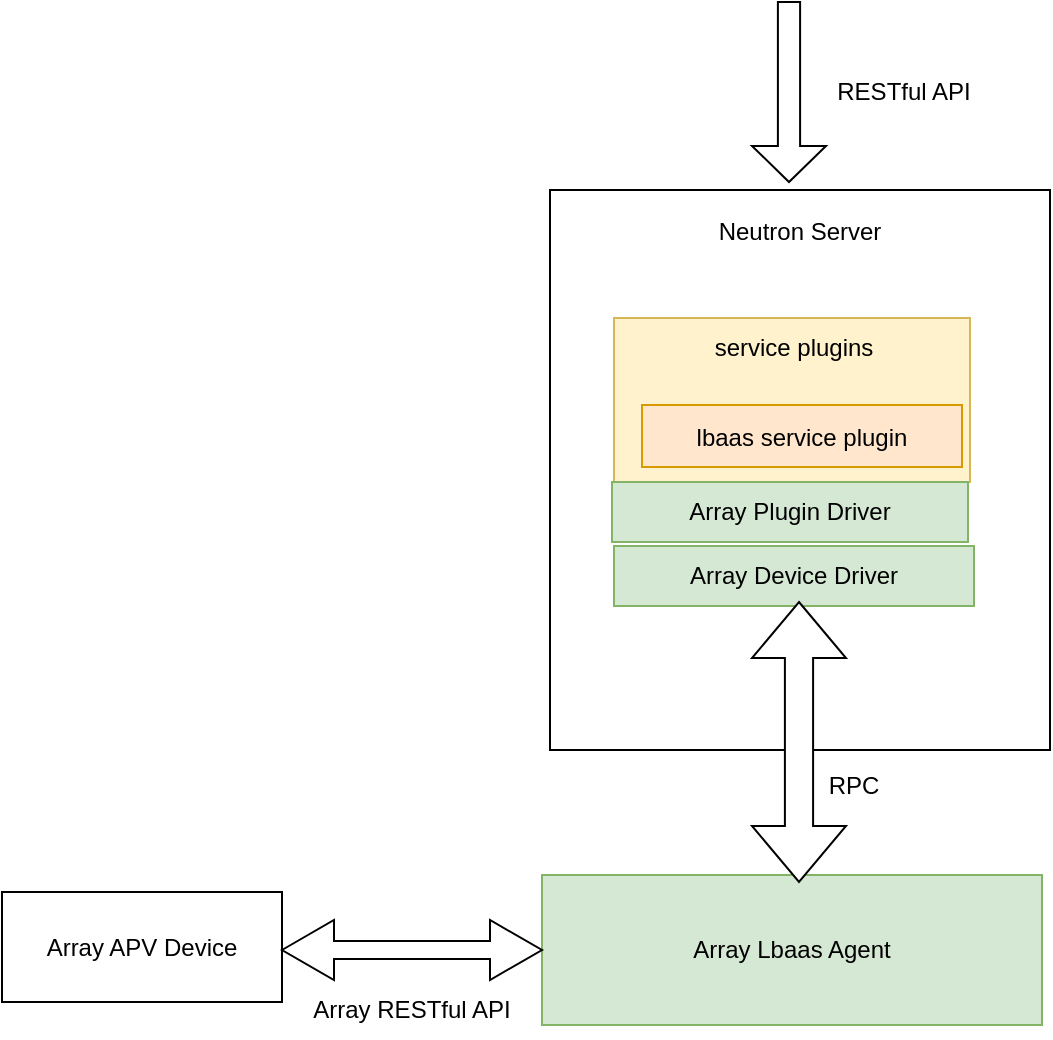 <mxfile version="10.7.4" type="github"><diagram id="7N29zGMl4YyJZc-qTW2X" name="Page-1"><mxGraphModel dx="918" dy="648" grid="1" gridSize="10" guides="1" tooltips="1" connect="1" arrows="1" fold="1" page="1" pageScale="1" pageWidth="827" pageHeight="1169" math="0" shadow="0"><root><mxCell id="0"/><mxCell id="1" parent="0"/><mxCell id="S_-yiuZPqRbQBj3VuvO1-1" value="" style="rounded=0;whiteSpace=wrap;html=1;" parent="1" vertex="1"><mxGeometry x="322" y="104" width="250" height="280" as="geometry"/></mxCell><mxCell id="S_-yiuZPqRbQBj3VuvO1-3" value="" style="verticalLabelPosition=bottom;verticalAlign=top;html=1;shape=mxgraph.basic.layered_rect;dx=0;outlineConnect=0;fillColor=#fff2cc;strokeColor=#d6b656;" parent="1" vertex="1"><mxGeometry x="354" y="168" width="178" height="82" as="geometry"/></mxCell><mxCell id="GUvjcUXcu_N0Zd0C1J7k-2" value="Neutron Server" style="text;html=1;strokeColor=none;fillColor=none;align=center;verticalAlign=middle;whiteSpace=wrap;rounded=0;" parent="1" vertex="1"><mxGeometry x="392" y="110" width="110" height="30" as="geometry"/></mxCell><mxCell id="GUvjcUXcu_N0Zd0C1J7k-9" value="" style="rounded=0;whiteSpace=wrap;html=1;fillColor=#ffe6cc;strokeColor=#d79b00;" parent="1" vertex="1"><mxGeometry x="368" y="211.5" width="160" height="31" as="geometry"/></mxCell><mxCell id="GUvjcUXcu_N0Zd0C1J7k-10" value="Array Device Driver" style="rounded=0;whiteSpace=wrap;html=1;fillColor=#d5e8d4;strokeColor=#82b366;" parent="1" vertex="1"><mxGeometry x="354" y="282" width="180" height="30" as="geometry"/></mxCell><mxCell id="GUvjcUXcu_N0Zd0C1J7k-11" value="Array Lbaas Agent" style="rounded=0;whiteSpace=wrap;html=1;fillColor=#d5e8d4;strokeColor=#82b366;" parent="1" vertex="1"><mxGeometry x="318" y="446.5" width="250" height="75" as="geometry"/></mxCell><mxCell id="GUvjcUXcu_N0Zd0C1J7k-12" value="Array APV Device" style="rounded=0;whiteSpace=wrap;html=1;" parent="1" vertex="1"><mxGeometry x="48" y="455" width="140" height="55" as="geometry"/></mxCell><mxCell id="GUvjcUXcu_N0Zd0C1J7k-26" value="RESTful API" style="text;html=1;strokeColor=none;fillColor=none;align=center;verticalAlign=middle;whiteSpace=wrap;rounded=0;" parent="1" vertex="1"><mxGeometry x="450.5" y="40.5" width="96" height="29" as="geometry"/></mxCell><mxCell id="GUvjcUXcu_N0Zd0C1J7k-27" value="Array RESTful API" style="text;html=1;strokeColor=none;fillColor=none;align=center;verticalAlign=middle;whiteSpace=wrap;rounded=0;" parent="1" vertex="1"><mxGeometry x="200" y="499" width="106" height="29" as="geometry"/></mxCell><mxCell id="smrl4QoBjXWuJDJAb2sG-1" value="service plugins" style="text;html=1;strokeColor=none;fillColor=none;align=center;verticalAlign=middle;whiteSpace=wrap;rounded=0;" parent="1" vertex="1"><mxGeometry x="394" y="170" width="100" height="25" as="geometry"/></mxCell><mxCell id="smrl4QoBjXWuJDJAb2sG-3" value="Array Plugin Driver" style="rounded=0;whiteSpace=wrap;html=1;fillColor=#d5e8d4;strokeColor=#82b366;" parent="1" vertex="1"><mxGeometry x="353" y="250" width="178" height="30" as="geometry"/></mxCell><mxCell id="smrl4QoBjXWuJDJAb2sG-6" value="lbaas service plugin" style="text;html=1;align=center;verticalAlign=middle;whiteSpace=wrap;rounded=0;" parent="1" vertex="1"><mxGeometry x="378" y="215" width="140" height="25" as="geometry"/></mxCell><mxCell id="Zi8tO3d591_7OL08r9qE-9" value="" style="shape=doubleArrow;direction=south;whiteSpace=wrap;html=1;" vertex="1" parent="1"><mxGeometry x="423" y="310" width="47" height="140" as="geometry"/></mxCell><mxCell id="Zi8tO3d591_7OL08r9qE-12" value="" style="shape=doubleArrow;whiteSpace=wrap;html=1;" vertex="1" parent="1"><mxGeometry x="188" y="469" width="130" height="30" as="geometry"/></mxCell><mxCell id="Zi8tO3d591_7OL08r9qE-15" value="RPC" style="text;html=1;strokeColor=none;fillColor=none;align=center;verticalAlign=middle;whiteSpace=wrap;rounded=0;" vertex="1" parent="1"><mxGeometry x="454" y="392" width="40" height="20" as="geometry"/></mxCell><mxCell id="Zi8tO3d591_7OL08r9qE-16" value="" style="shape=singleArrow;direction=south;whiteSpace=wrap;html=1;" vertex="1" parent="1"><mxGeometry x="423" y="10" width="37" height="90" as="geometry"/></mxCell></root></mxGraphModel></diagram></mxfile>
